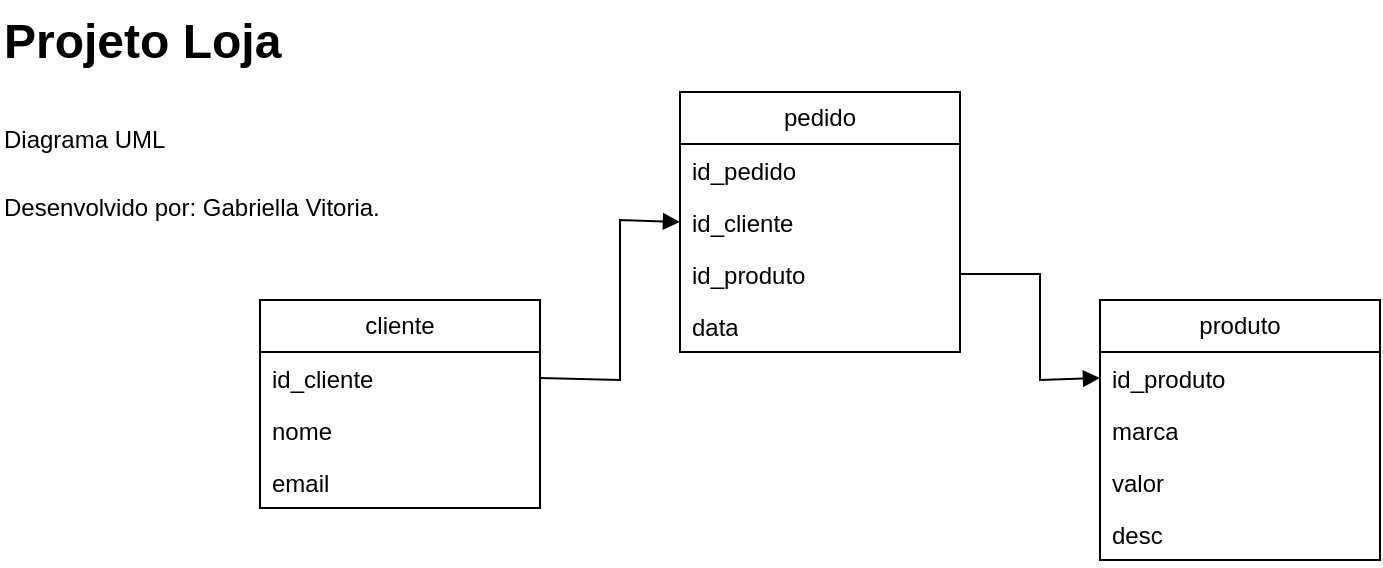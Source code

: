<mxfile version="26.0.14">
  <diagram name="Página-1" id="dfwlb6X8or8sKNocMSX6">
    <mxGraphModel dx="794" dy="454" grid="1" gridSize="10" guides="1" tooltips="1" connect="1" arrows="1" fold="1" page="1" pageScale="1" pageWidth="827" pageHeight="1169" math="0" shadow="0">
      <root>
        <mxCell id="0" />
        <mxCell id="1" parent="0" />
        <mxCell id="5TG4e1eIwGBmqRyvTad5-2" value="cliente" style="swimlane;fontStyle=0;childLayout=stackLayout;horizontal=1;startSize=26;fillColor=none;horizontalStack=0;resizeParent=1;resizeParentMax=0;resizeLast=0;collapsible=1;marginBottom=0;whiteSpace=wrap;html=1;" vertex="1" parent="1">
          <mxGeometry x="160" y="190" width="140" height="104" as="geometry" />
        </mxCell>
        <mxCell id="5TG4e1eIwGBmqRyvTad5-3" value="id_cliente" style="text;strokeColor=none;fillColor=none;align=left;verticalAlign=top;spacingLeft=4;spacingRight=4;overflow=hidden;rotatable=0;points=[[0,0.5],[1,0.5]];portConstraint=eastwest;whiteSpace=wrap;html=1;" vertex="1" parent="5TG4e1eIwGBmqRyvTad5-2">
          <mxGeometry y="26" width="140" height="26" as="geometry" />
        </mxCell>
        <mxCell id="5TG4e1eIwGBmqRyvTad5-4" value="nome" style="text;strokeColor=none;fillColor=none;align=left;verticalAlign=top;spacingLeft=4;spacingRight=4;overflow=hidden;rotatable=0;points=[[0,0.5],[1,0.5]];portConstraint=eastwest;whiteSpace=wrap;html=1;" vertex="1" parent="5TG4e1eIwGBmqRyvTad5-2">
          <mxGeometry y="52" width="140" height="26" as="geometry" />
        </mxCell>
        <mxCell id="5TG4e1eIwGBmqRyvTad5-5" value="email" style="text;strokeColor=none;fillColor=none;align=left;verticalAlign=top;spacingLeft=4;spacingRight=4;overflow=hidden;rotatable=0;points=[[0,0.5],[1,0.5]];portConstraint=eastwest;whiteSpace=wrap;html=1;" vertex="1" parent="5TG4e1eIwGBmqRyvTad5-2">
          <mxGeometry y="78" width="140" height="26" as="geometry" />
        </mxCell>
        <mxCell id="5TG4e1eIwGBmqRyvTad5-6" value="pedido" style="swimlane;fontStyle=0;childLayout=stackLayout;horizontal=1;startSize=26;fillColor=none;horizontalStack=0;resizeParent=1;resizeParentMax=0;resizeLast=0;collapsible=1;marginBottom=0;whiteSpace=wrap;html=1;" vertex="1" parent="1">
          <mxGeometry x="370" y="86" width="140" height="130" as="geometry" />
        </mxCell>
        <mxCell id="5TG4e1eIwGBmqRyvTad5-16" value="id_pedido" style="text;strokeColor=none;fillColor=none;align=left;verticalAlign=top;spacingLeft=4;spacingRight=4;overflow=hidden;rotatable=0;points=[[0,0.5],[1,0.5]];portConstraint=eastwest;whiteSpace=wrap;html=1;" vertex="1" parent="5TG4e1eIwGBmqRyvTad5-6">
          <mxGeometry y="26" width="140" height="26" as="geometry" />
        </mxCell>
        <mxCell id="5TG4e1eIwGBmqRyvTad5-7" value="id_cliente" style="text;strokeColor=none;fillColor=none;align=left;verticalAlign=top;spacingLeft=4;spacingRight=4;overflow=hidden;rotatable=0;points=[[0,0.5],[1,0.5]];portConstraint=eastwest;whiteSpace=wrap;html=1;" vertex="1" parent="5TG4e1eIwGBmqRyvTad5-6">
          <mxGeometry y="52" width="140" height="26" as="geometry" />
        </mxCell>
        <mxCell id="5TG4e1eIwGBmqRyvTad5-8" value="id_produto" style="text;strokeColor=none;fillColor=none;align=left;verticalAlign=top;spacingLeft=4;spacingRight=4;overflow=hidden;rotatable=0;points=[[0,0.5],[1,0.5]];portConstraint=eastwest;whiteSpace=wrap;html=1;" vertex="1" parent="5TG4e1eIwGBmqRyvTad5-6">
          <mxGeometry y="78" width="140" height="26" as="geometry" />
        </mxCell>
        <mxCell id="5TG4e1eIwGBmqRyvTad5-9" value="data" style="text;strokeColor=none;fillColor=none;align=left;verticalAlign=top;spacingLeft=4;spacingRight=4;overflow=hidden;rotatable=0;points=[[0,0.5],[1,0.5]];portConstraint=eastwest;whiteSpace=wrap;html=1;" vertex="1" parent="5TG4e1eIwGBmqRyvTad5-6">
          <mxGeometry y="104" width="140" height="26" as="geometry" />
        </mxCell>
        <mxCell id="5TG4e1eIwGBmqRyvTad5-10" value="produto" style="swimlane;fontStyle=0;childLayout=stackLayout;horizontal=1;startSize=26;fillColor=none;horizontalStack=0;resizeParent=1;resizeParentMax=0;resizeLast=0;collapsible=1;marginBottom=0;whiteSpace=wrap;html=1;" vertex="1" parent="1">
          <mxGeometry x="580" y="190" width="140" height="130" as="geometry" />
        </mxCell>
        <mxCell id="5TG4e1eIwGBmqRyvTad5-11" value="&lt;span style=&quot;background-color: transparent; color: light-dark(rgb(0, 0, 0), rgb(255, 255, 255));&quot;&gt;id_produto&lt;/span&gt;" style="text;strokeColor=none;fillColor=none;align=left;verticalAlign=top;spacingLeft=4;spacingRight=4;overflow=hidden;rotatable=0;points=[[0,0.5],[1,0.5]];portConstraint=eastwest;whiteSpace=wrap;html=1;" vertex="1" parent="5TG4e1eIwGBmqRyvTad5-10">
          <mxGeometry y="26" width="140" height="26" as="geometry" />
        </mxCell>
        <mxCell id="5TG4e1eIwGBmqRyvTad5-12" value="marca" style="text;strokeColor=none;fillColor=none;align=left;verticalAlign=top;spacingLeft=4;spacingRight=4;overflow=hidden;rotatable=0;points=[[0,0.5],[1,0.5]];portConstraint=eastwest;whiteSpace=wrap;html=1;" vertex="1" parent="5TG4e1eIwGBmqRyvTad5-10">
          <mxGeometry y="52" width="140" height="26" as="geometry" />
        </mxCell>
        <mxCell id="5TG4e1eIwGBmqRyvTad5-13" value="valor" style="text;strokeColor=none;fillColor=none;align=left;verticalAlign=top;spacingLeft=4;spacingRight=4;overflow=hidden;rotatable=0;points=[[0,0.5],[1,0.5]];portConstraint=eastwest;whiteSpace=wrap;html=1;" vertex="1" parent="5TG4e1eIwGBmqRyvTad5-10">
          <mxGeometry y="78" width="140" height="26" as="geometry" />
        </mxCell>
        <mxCell id="5TG4e1eIwGBmqRyvTad5-15" value="desc" style="text;strokeColor=none;fillColor=none;align=left;verticalAlign=top;spacingLeft=4;spacingRight=4;overflow=hidden;rotatable=0;points=[[0,0.5],[1,0.5]];portConstraint=eastwest;whiteSpace=wrap;html=1;" vertex="1" parent="5TG4e1eIwGBmqRyvTad5-10">
          <mxGeometry y="104" width="140" height="26" as="geometry" />
        </mxCell>
        <mxCell id="5TG4e1eIwGBmqRyvTad5-21" value="" style="html=1;verticalAlign=bottom;endArrow=block;curved=0;rounded=0;entryX=0;entryY=0.5;entryDx=0;entryDy=0;exitX=1;exitY=0.5;exitDx=0;exitDy=0;" edge="1" parent="1" source="5TG4e1eIwGBmqRyvTad5-3" target="5TG4e1eIwGBmqRyvTad5-7">
          <mxGeometry width="80" relative="1" as="geometry">
            <mxPoint x="410" y="240" as="sourcePoint" />
            <mxPoint x="490" y="240" as="targetPoint" />
            <Array as="points">
              <mxPoint x="340" y="230" />
              <mxPoint x="340" y="170" />
              <mxPoint x="340" y="150" />
            </Array>
          </mxGeometry>
        </mxCell>
        <mxCell id="5TG4e1eIwGBmqRyvTad5-22" value="&lt;h1 style=&quot;margin-top: 0px;&quot;&gt;&lt;span style=&quot;background-color: transparent; color: light-dark(rgb(0, 0, 0), rgb(255, 255, 255));&quot;&gt;Projeto Loja&lt;/span&gt;&lt;/h1&gt;&lt;h1 style=&quot;margin-top: 0px;&quot;&gt;&lt;span style=&quot;font-size: 12px; font-weight: 400;&quot;&gt;Diagrama UML&amp;nbsp;&lt;/span&gt;&lt;/h1&gt;&lt;div&gt;&lt;span style=&quot;font-size: 12px; font-weight: 400;&quot;&gt;Desenvolvido por: Gabriella Vitoria.&lt;/span&gt;&lt;/div&gt;" style="text;html=1;whiteSpace=wrap;overflow=hidden;rounded=0;" vertex="1" parent="1">
          <mxGeometry x="30" y="40" width="190" height="120" as="geometry" />
        </mxCell>
        <mxCell id="5TG4e1eIwGBmqRyvTad5-23" value="" style="html=1;verticalAlign=bottom;endArrow=block;curved=0;rounded=0;exitX=1;exitY=0.5;exitDx=0;exitDy=0;entryX=0;entryY=0.5;entryDx=0;entryDy=0;" edge="1" parent="1" source="5TG4e1eIwGBmqRyvTad5-8" target="5TG4e1eIwGBmqRyvTad5-11">
          <mxGeometry width="80" relative="1" as="geometry">
            <mxPoint x="440" y="210" as="sourcePoint" />
            <mxPoint x="540" y="240" as="targetPoint" />
            <Array as="points">
              <mxPoint x="550" y="177" />
              <mxPoint x="550" y="230" />
            </Array>
          </mxGeometry>
        </mxCell>
      </root>
    </mxGraphModel>
  </diagram>
</mxfile>
